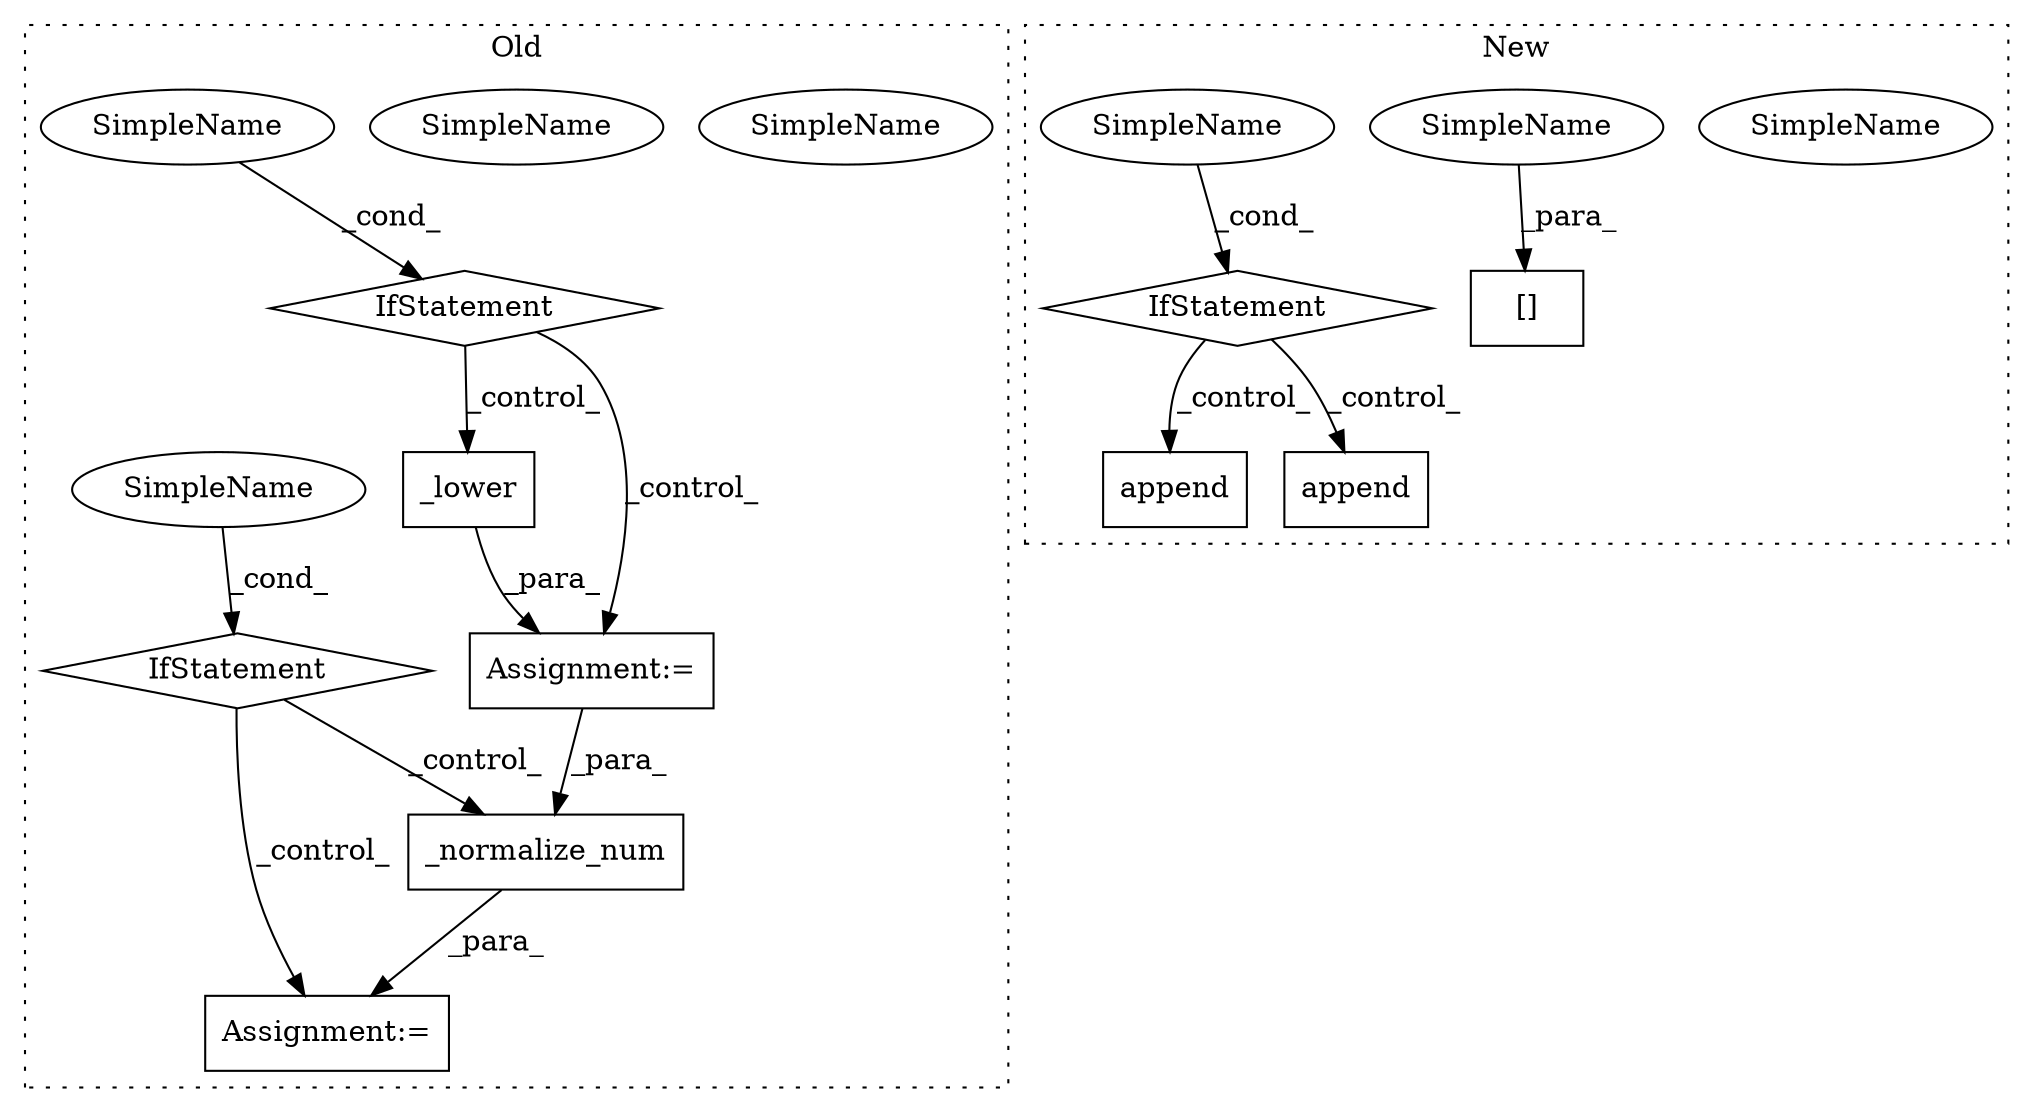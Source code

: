 digraph G {
subgraph cluster0 {
1 [label="_lower" a="32" s="10179,10190" l="7,1" shape="box"];
3 [label="_normalize_num" a="32" s="10236,10255" l="15,1" shape="box"];
5 [label="Assignment:=" a="7" s="10178" l="1" shape="box"];
8 [label="SimpleName" a="42" s="10153" l="9" shape="ellipse"];
9 [label="SimpleName" a="42" s="10211" l="8" shape="ellipse"];
10 [label="IfStatement" a="25" s="10207,10219" l="4,2" shape="diamond"];
11 [label="IfStatement" a="25" s="10149,10162" l="4,2" shape="diamond"];
13 [label="Assignment:=" a="7" s="10235" l="1" shape="box"];
15 [label="SimpleName" a="42" s="10153" l="9" shape="ellipse"];
16 [label="SimpleName" a="42" s="10211" l="8" shape="ellipse"];
label = "Old";
style="dotted";
}
subgraph cluster1 {
2 [label="[]" a="2" s="10057,10068" l="10,1" shape="box"];
4 [label="append" a="32" s="10114,10133" l="7,1" shape="box"];
6 [label="SimpleName" a="42" s="10007" l="9" shape="ellipse"];
7 [label="append" a="32" s="10043,10070" l="7,1" shape="box"];
12 [label="IfStatement" a="25" s="10003,10016" l="4,2" shape="diamond"];
14 [label="SimpleName" a="42" s="10067" l="1" shape="ellipse"];
17 [label="SimpleName" a="42" s="10007" l="9" shape="ellipse"];
label = "New";
style="dotted";
}
1 -> 5 [label="_para_"];
3 -> 13 [label="_para_"];
5 -> 3 [label="_para_"];
10 -> 13 [label="_control_"];
10 -> 3 [label="_control_"];
11 -> 1 [label="_control_"];
11 -> 5 [label="_control_"];
12 -> 4 [label="_control_"];
12 -> 7 [label="_control_"];
14 -> 2 [label="_para_"];
15 -> 11 [label="_cond_"];
16 -> 10 [label="_cond_"];
17 -> 12 [label="_cond_"];
}